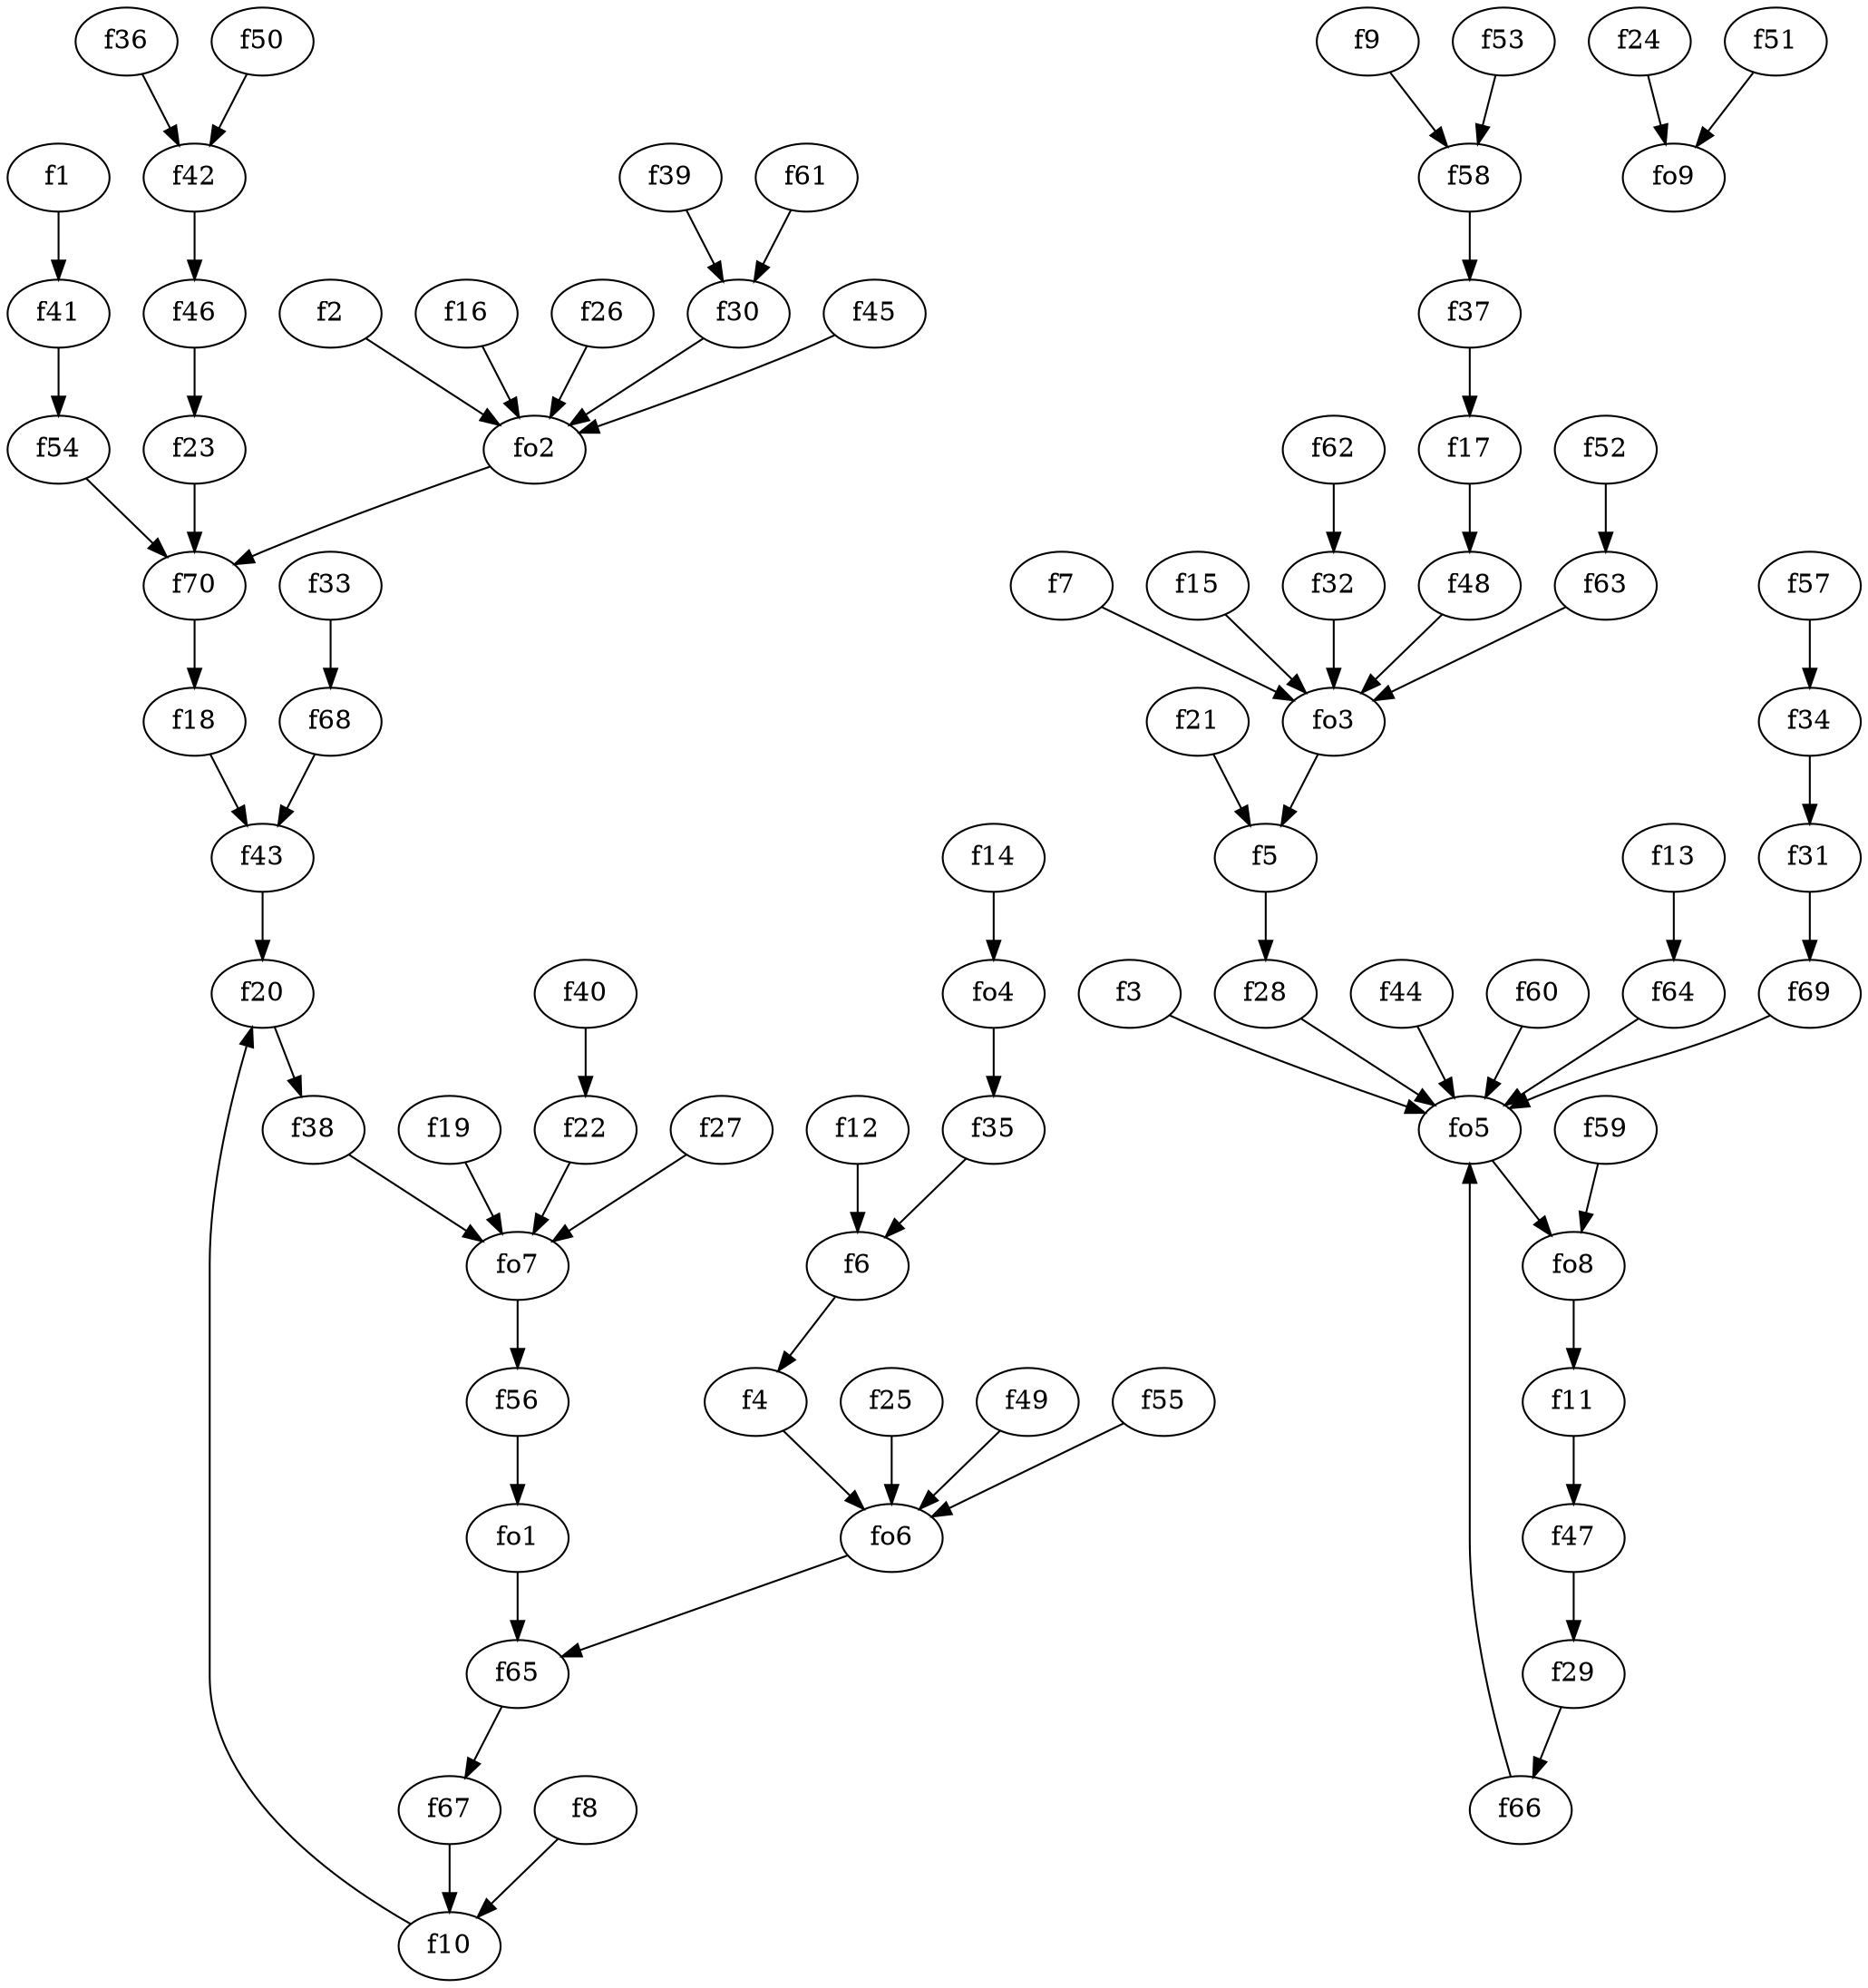 strict digraph  {
f1;
f2;
f3;
f4;
f5;
f6;
f7;
f8;
f9;
f10;
f11;
f12;
f13;
f14;
f15;
f16;
f17;
f18;
f19;
f20;
f21;
f22;
f23;
f24;
f25;
f26;
f27;
f28;
f29;
f30;
f31;
f32;
f33;
f34;
f35;
f36;
f37;
f38;
f39;
f40;
f41;
f42;
f43;
f44;
f45;
f46;
f47;
f48;
f49;
f50;
f51;
f52;
f53;
f54;
f55;
f56;
f57;
f58;
f59;
f60;
f61;
f62;
f63;
f64;
f65;
f66;
f67;
f68;
f69;
f70;
fo1;
fo2;
fo3;
fo4;
fo5;
fo6;
fo7;
fo8;
fo9;
f1 -> f41  [weight=2];
f2 -> fo2  [weight=2];
f3 -> fo5  [weight=2];
f4 -> fo6  [weight=2];
f5 -> f28  [weight=2];
f6 -> f4  [weight=2];
f7 -> fo3  [weight=2];
f8 -> f10  [weight=2];
f9 -> f58  [weight=2];
f10 -> f20  [weight=2];
f11 -> f47  [weight=2];
f12 -> f6  [weight=2];
f13 -> f64  [weight=2];
f14 -> fo4  [weight=2];
f15 -> fo3  [weight=2];
f16 -> fo2  [weight=2];
f17 -> f48  [weight=2];
f18 -> f43  [weight=2];
f19 -> fo7  [weight=2];
f20 -> f38  [weight=2];
f21 -> f5  [weight=2];
f22 -> fo7  [weight=2];
f23 -> f70  [weight=2];
f24 -> fo9  [weight=2];
f25 -> fo6  [weight=2];
f26 -> fo2  [weight=2];
f27 -> fo7  [weight=2];
f28 -> fo5  [weight=2];
f29 -> f66  [weight=2];
f30 -> fo2  [weight=2];
f31 -> f69  [weight=2];
f32 -> fo3  [weight=2];
f33 -> f68  [weight=2];
f34 -> f31  [weight=2];
f35 -> f6  [weight=2];
f36 -> f42  [weight=2];
f37 -> f17  [weight=2];
f38 -> fo7  [weight=2];
f39 -> f30  [weight=2];
f40 -> f22  [weight=2];
f41 -> f54  [weight=2];
f42 -> f46  [weight=2];
f43 -> f20  [weight=2];
f44 -> fo5  [weight=2];
f45 -> fo2  [weight=2];
f46 -> f23  [weight=2];
f47 -> f29  [weight=2];
f48 -> fo3  [weight=2];
f49 -> fo6  [weight=2];
f50 -> f42  [weight=2];
f51 -> fo9  [weight=2];
f52 -> f63  [weight=2];
f53 -> f58  [weight=2];
f54 -> f70  [weight=2];
f55 -> fo6  [weight=2];
f56 -> fo1  [weight=2];
f57 -> f34  [weight=2];
f58 -> f37  [weight=2];
f59 -> fo8  [weight=2];
f60 -> fo5  [weight=2];
f61 -> f30  [weight=2];
f62 -> f32  [weight=2];
f63 -> fo3  [weight=2];
f64 -> fo5  [weight=2];
f65 -> f67  [weight=2];
f66 -> fo5  [weight=2];
f67 -> f10  [weight=2];
f68 -> f43  [weight=2];
f69 -> fo5  [weight=2];
f70 -> f18  [weight=2];
fo1 -> f65  [weight=2];
fo2 -> f70  [weight=2];
fo3 -> f5  [weight=2];
fo4 -> f35  [weight=2];
fo5 -> fo8  [weight=2];
fo6 -> f65  [weight=2];
fo7 -> f56  [weight=2];
fo8 -> f11  [weight=2];
}
